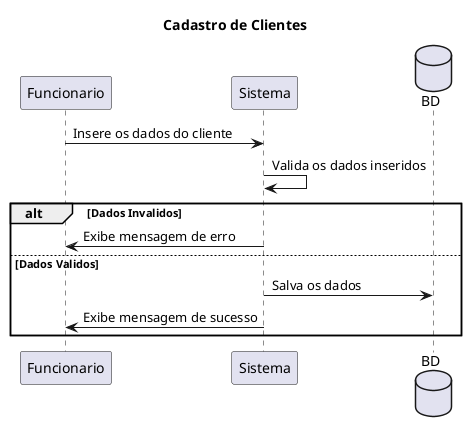 /'
Cadastro de Clientes
1. Funcionario insere os dados do cliente
2. Sistema valida os dados inseridos
2.a. Se os dados estiverem corretos, o sistema salva os dados e exibe uma mensagem de sucesso
2.b. Se os dados estiverem incorretos, o sistema exibe uma mensagem de erro
'/

@startuml Cadastro de Clientes

title Cadastro de Clientes
participant Funcionario
participant Sistema
database BD

Funcionario -> Sistema: Insere os dados do cliente
Sistema -> Sistema: Valida os dados inseridos
alt Dados Invalidos
    Sistema -> Funcionario: Exibe mensagem de erro
else Dados Validos
    Sistema -> BD: Salva os dados
    Sistema -> Funcionario: Exibe mensagem de sucesso
end

@enduml